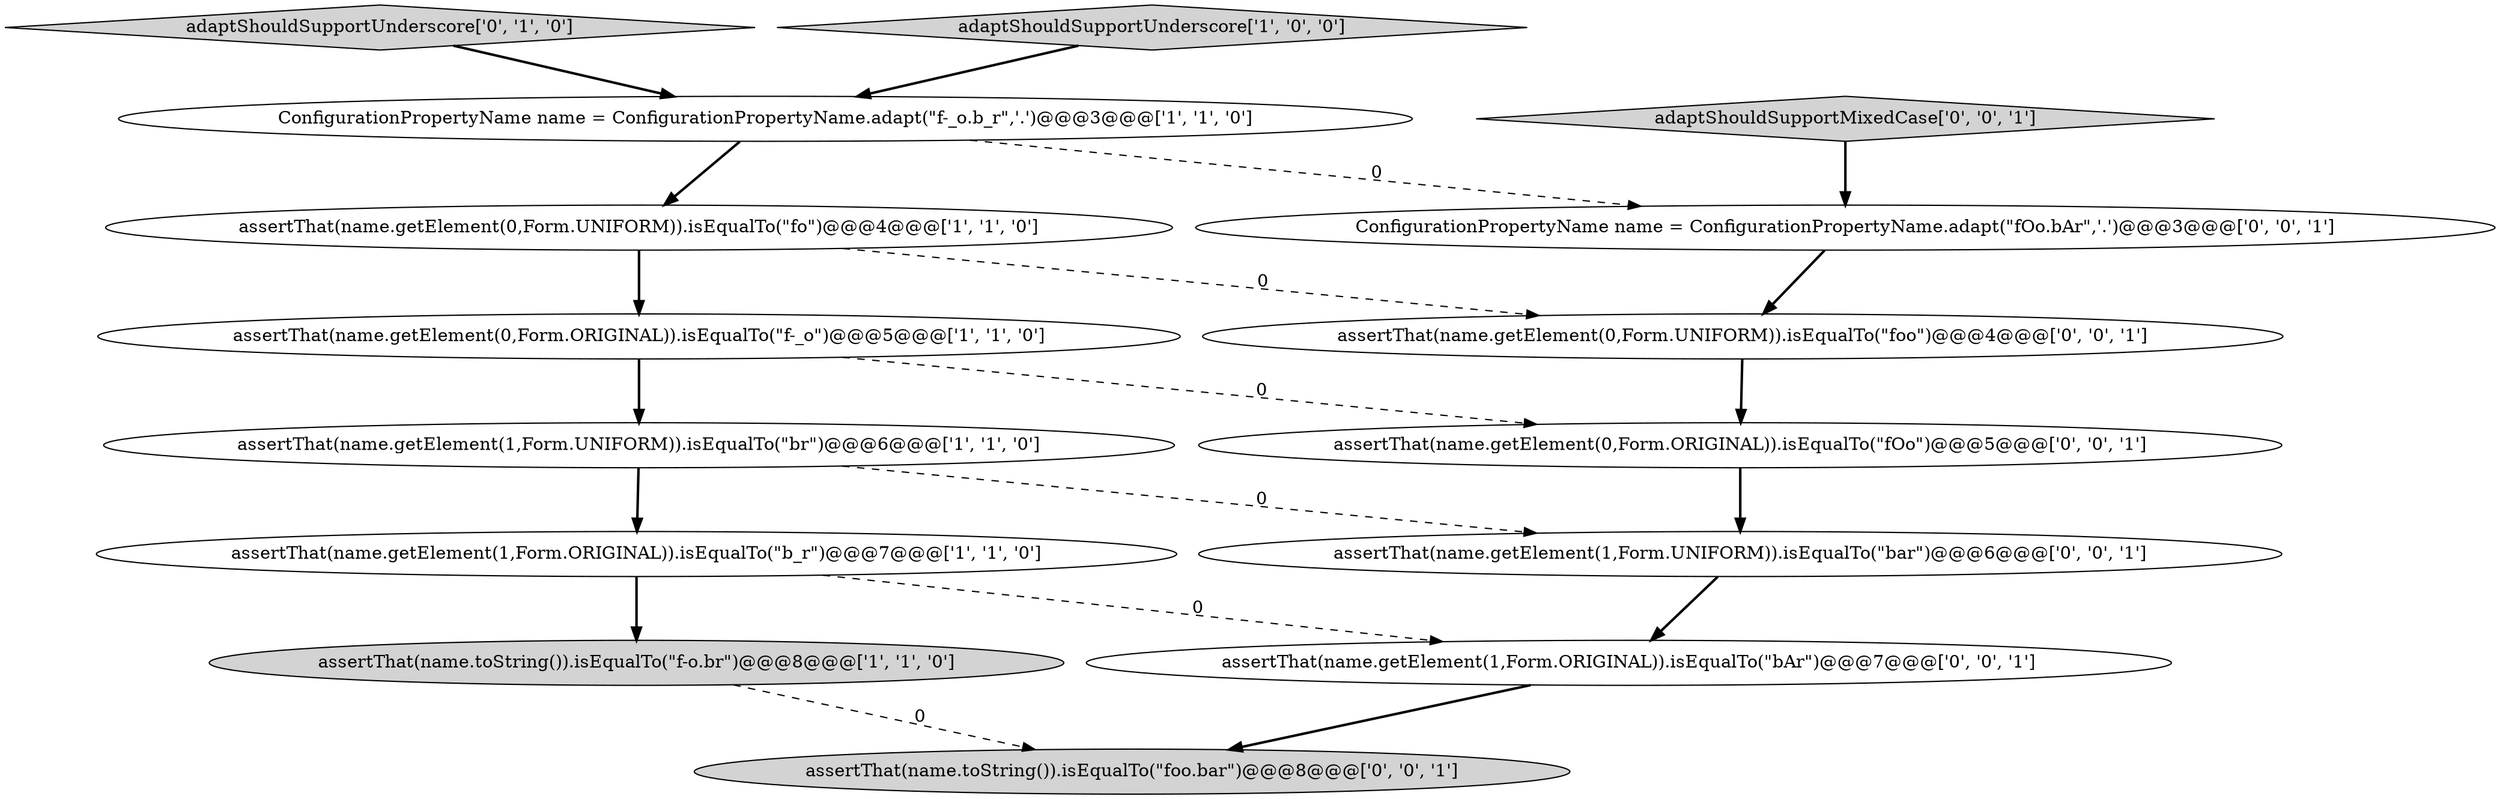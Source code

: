 digraph {
12 [style = filled, label = "ConfigurationPropertyName name = ConfigurationPropertyName.adapt(\"fOo.bAr\",'.')@@@3@@@['0', '0', '1']", fillcolor = white, shape = ellipse image = "AAA0AAABBB3BBB"];
2 [style = filled, label = "assertThat(name.getElement(0,Form.ORIGINAL)).isEqualTo(\"f-_o\")@@@5@@@['1', '1', '0']", fillcolor = white, shape = ellipse image = "AAA0AAABBB1BBB"];
4 [style = filled, label = "assertThat(name.toString()).isEqualTo(\"f-o.br\")@@@8@@@['1', '1', '0']", fillcolor = lightgray, shape = ellipse image = "AAA0AAABBB1BBB"];
7 [style = filled, label = "adaptShouldSupportUnderscore['0', '1', '0']", fillcolor = lightgray, shape = diamond image = "AAA0AAABBB2BBB"];
11 [style = filled, label = "assertThat(name.getElement(0,Form.UNIFORM)).isEqualTo(\"foo\")@@@4@@@['0', '0', '1']", fillcolor = white, shape = ellipse image = "AAA0AAABBB3BBB"];
10 [style = filled, label = "assertThat(name.getElement(0,Form.ORIGINAL)).isEqualTo(\"fOo\")@@@5@@@['0', '0', '1']", fillcolor = white, shape = ellipse image = "AAA0AAABBB3BBB"];
3 [style = filled, label = "assertThat(name.getElement(0,Form.UNIFORM)).isEqualTo(\"fo\")@@@4@@@['1', '1', '0']", fillcolor = white, shape = ellipse image = "AAA0AAABBB1BBB"];
14 [style = filled, label = "assertThat(name.getElement(1,Form.ORIGINAL)).isEqualTo(\"bAr\")@@@7@@@['0', '0', '1']", fillcolor = white, shape = ellipse image = "AAA0AAABBB3BBB"];
1 [style = filled, label = "adaptShouldSupportUnderscore['1', '0', '0']", fillcolor = lightgray, shape = diamond image = "AAA0AAABBB1BBB"];
6 [style = filled, label = "assertThat(name.getElement(1,Form.ORIGINAL)).isEqualTo(\"b_r\")@@@7@@@['1', '1', '0']", fillcolor = white, shape = ellipse image = "AAA0AAABBB1BBB"];
13 [style = filled, label = "adaptShouldSupportMixedCase['0', '0', '1']", fillcolor = lightgray, shape = diamond image = "AAA0AAABBB3BBB"];
8 [style = filled, label = "assertThat(name.toString()).isEqualTo(\"foo.bar\")@@@8@@@['0', '0', '1']", fillcolor = lightgray, shape = ellipse image = "AAA0AAABBB3BBB"];
0 [style = filled, label = "ConfigurationPropertyName name = ConfigurationPropertyName.adapt(\"f-_o.b_r\",'.')@@@3@@@['1', '1', '0']", fillcolor = white, shape = ellipse image = "AAA0AAABBB1BBB"];
5 [style = filled, label = "assertThat(name.getElement(1,Form.UNIFORM)).isEqualTo(\"br\")@@@6@@@['1', '1', '0']", fillcolor = white, shape = ellipse image = "AAA0AAABBB1BBB"];
9 [style = filled, label = "assertThat(name.getElement(1,Form.UNIFORM)).isEqualTo(\"bar\")@@@6@@@['0', '0', '1']", fillcolor = white, shape = ellipse image = "AAA0AAABBB3BBB"];
0->3 [style = bold, label=""];
6->4 [style = bold, label=""];
5->9 [style = dashed, label="0"];
10->9 [style = bold, label=""];
7->0 [style = bold, label=""];
14->8 [style = bold, label=""];
13->12 [style = bold, label=""];
1->0 [style = bold, label=""];
4->8 [style = dashed, label="0"];
5->6 [style = bold, label=""];
3->2 [style = bold, label=""];
0->12 [style = dashed, label="0"];
3->11 [style = dashed, label="0"];
6->14 [style = dashed, label="0"];
11->10 [style = bold, label=""];
9->14 [style = bold, label=""];
2->10 [style = dashed, label="0"];
2->5 [style = bold, label=""];
12->11 [style = bold, label=""];
}
